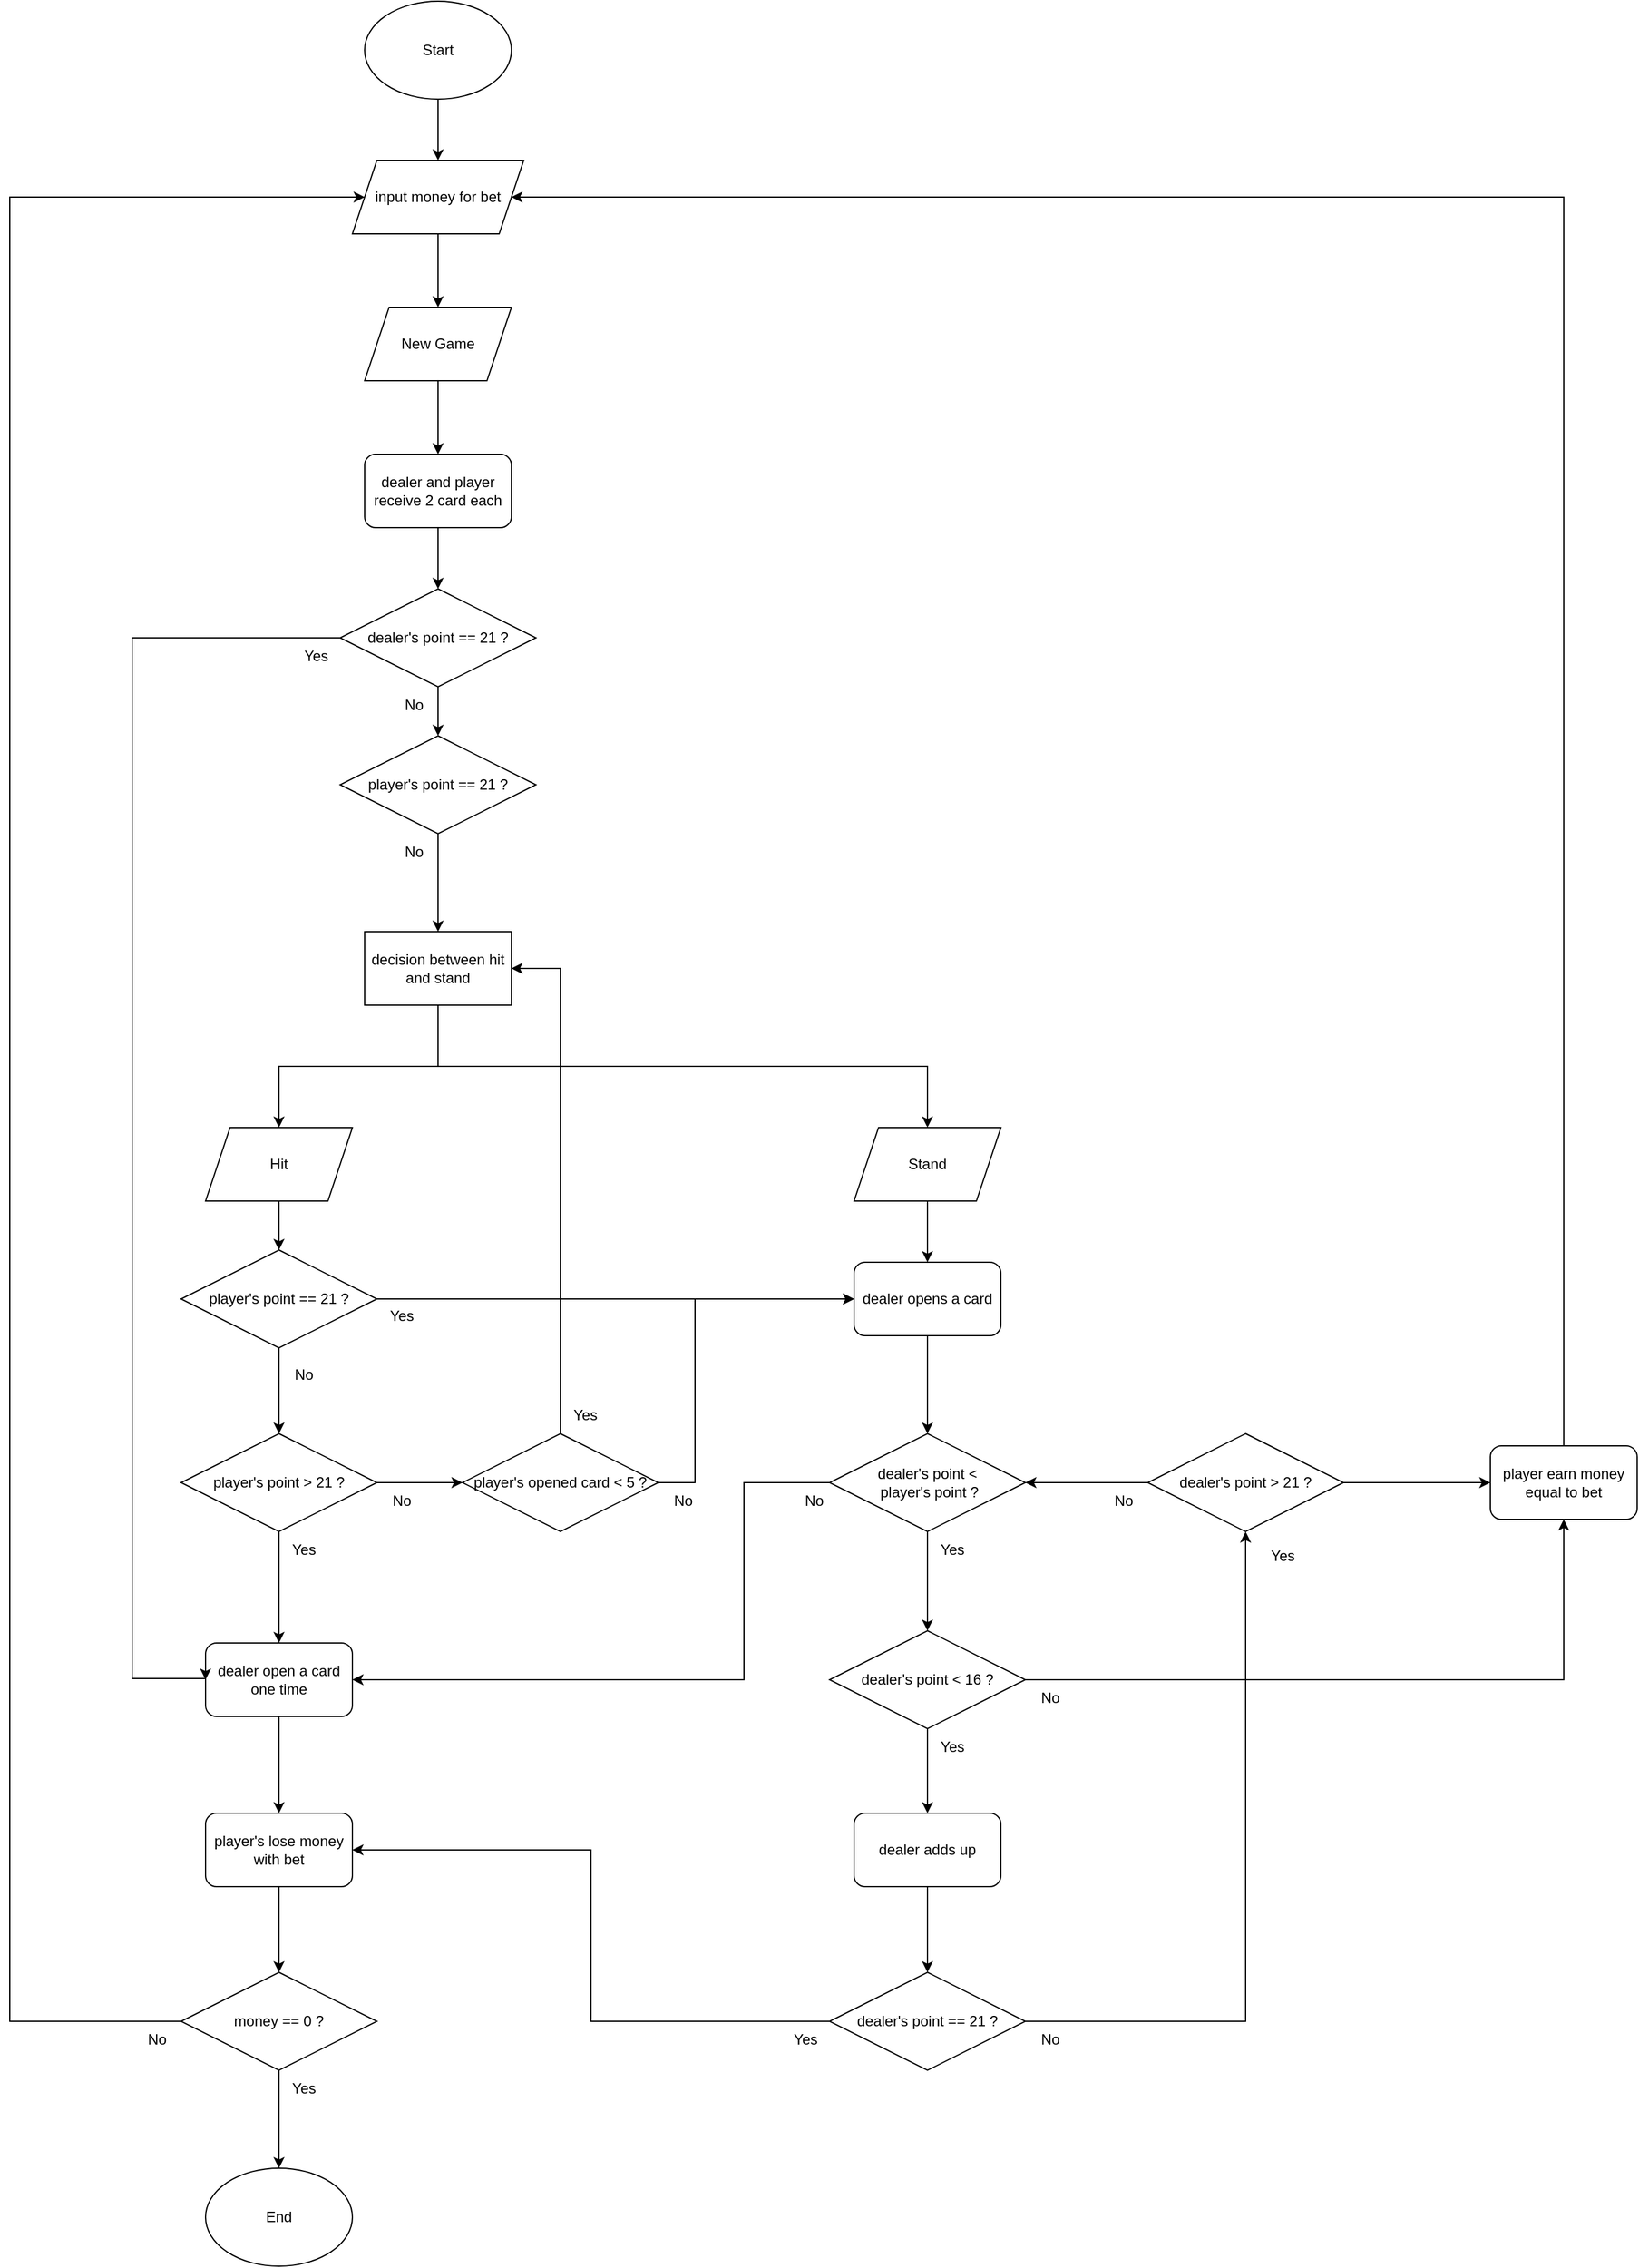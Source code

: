 <mxfile version="20.0.4" type="github">
  <diagram id="C5RBs43oDa-KdzZeNtuy" name="Page-1">
    <mxGraphModel dx="996" dy="646" grid="1" gridSize="10" guides="1" tooltips="1" connect="1" arrows="1" fold="1" page="1" pageScale="1" pageWidth="827" pageHeight="1169" math="0" shadow="0">
      <root>
        <mxCell id="WIyWlLk6GJQsqaUBKTNV-0" />
        <mxCell id="WIyWlLk6GJQsqaUBKTNV-1" parent="WIyWlLk6GJQsqaUBKTNV-0" />
        <mxCell id="fPJMce4Pu3zrgGMbKLOY-17" style="edgeStyle=orthogonalEdgeStyle;rounded=0;orthogonalLoop=1;jettySize=auto;html=1;entryX=0.5;entryY=0;entryDx=0;entryDy=0;" parent="WIyWlLk6GJQsqaUBKTNV-1" source="fPJMce4Pu3zrgGMbKLOY-0" target="fPJMce4Pu3zrgGMbKLOY-3" edge="1">
          <mxGeometry relative="1" as="geometry" />
        </mxCell>
        <mxCell id="fPJMce4Pu3zrgGMbKLOY-0" value="Start" style="ellipse;whiteSpace=wrap;html=1;" parent="WIyWlLk6GJQsqaUBKTNV-1" vertex="1">
          <mxGeometry x="450" y="90" width="120" height="80" as="geometry" />
        </mxCell>
        <mxCell id="fPJMce4Pu3zrgGMbKLOY-19" value="" style="edgeStyle=orthogonalEdgeStyle;rounded=0;orthogonalLoop=1;jettySize=auto;html=1;" parent="WIyWlLk6GJQsqaUBKTNV-1" source="fPJMce4Pu3zrgGMbKLOY-2" target="fPJMce4Pu3zrgGMbKLOY-4" edge="1">
          <mxGeometry relative="1" as="geometry" />
        </mxCell>
        <mxCell id="fPJMce4Pu3zrgGMbKLOY-2" value="New Game" style="shape=parallelogram;perimeter=parallelogramPerimeter;whiteSpace=wrap;html=1;fixedSize=1;" parent="WIyWlLk6GJQsqaUBKTNV-1" vertex="1">
          <mxGeometry x="450" y="340" width="120" height="60" as="geometry" />
        </mxCell>
        <mxCell id="fPJMce4Pu3zrgGMbKLOY-18" value="" style="edgeStyle=orthogonalEdgeStyle;rounded=0;orthogonalLoop=1;jettySize=auto;html=1;" parent="WIyWlLk6GJQsqaUBKTNV-1" source="fPJMce4Pu3zrgGMbKLOY-3" target="fPJMce4Pu3zrgGMbKLOY-2" edge="1">
          <mxGeometry relative="1" as="geometry" />
        </mxCell>
        <mxCell id="fPJMce4Pu3zrgGMbKLOY-3" value="input money for bet" style="shape=parallelogram;perimeter=parallelogramPerimeter;whiteSpace=wrap;html=1;fixedSize=1;" parent="WIyWlLk6GJQsqaUBKTNV-1" vertex="1">
          <mxGeometry x="440" y="220" width="140" height="60" as="geometry" />
        </mxCell>
        <mxCell id="lG8f7ObgaEjujp3fbRvp-18" value="" style="edgeStyle=orthogonalEdgeStyle;rounded=0;orthogonalLoop=1;jettySize=auto;html=1;" edge="1" parent="WIyWlLk6GJQsqaUBKTNV-1" source="fPJMce4Pu3zrgGMbKLOY-4" target="lG8f7ObgaEjujp3fbRvp-11">
          <mxGeometry relative="1" as="geometry" />
        </mxCell>
        <mxCell id="fPJMce4Pu3zrgGMbKLOY-4" value="dealer and player receive 2 card each" style="rounded=1;whiteSpace=wrap;html=1;" parent="WIyWlLk6GJQsqaUBKTNV-1" vertex="1">
          <mxGeometry x="450" y="460" width="120" height="60" as="geometry" />
        </mxCell>
        <mxCell id="fPJMce4Pu3zrgGMbKLOY-22" value="" style="edgeStyle=orthogonalEdgeStyle;rounded=0;orthogonalLoop=1;jettySize=auto;html=1;" parent="WIyWlLk6GJQsqaUBKTNV-1" source="fPJMce4Pu3zrgGMbKLOY-5" target="fPJMce4Pu3zrgGMbKLOY-8" edge="1">
          <mxGeometry relative="1" as="geometry" />
        </mxCell>
        <mxCell id="fPJMce4Pu3zrgGMbKLOY-5" value="Hit" style="shape=parallelogram;perimeter=parallelogramPerimeter;whiteSpace=wrap;html=1;fixedSize=1;" parent="WIyWlLk6GJQsqaUBKTNV-1" vertex="1">
          <mxGeometry x="320" y="1010" width="120" height="60" as="geometry" />
        </mxCell>
        <mxCell id="lG8f7ObgaEjujp3fbRvp-3" style="edgeStyle=orthogonalEdgeStyle;rounded=0;orthogonalLoop=1;jettySize=auto;html=1;entryX=0.5;entryY=0;entryDx=0;entryDy=0;" edge="1" parent="WIyWlLk6GJQsqaUBKTNV-1" source="fPJMce4Pu3zrgGMbKLOY-6" target="fPJMce4Pu3zrgGMbKLOY-35">
          <mxGeometry relative="1" as="geometry" />
        </mxCell>
        <mxCell id="fPJMce4Pu3zrgGMbKLOY-6" value="Stand" style="shape=parallelogram;perimeter=parallelogramPerimeter;whiteSpace=wrap;html=1;fixedSize=1;" parent="WIyWlLk6GJQsqaUBKTNV-1" vertex="1">
          <mxGeometry x="850" y="1010" width="120" height="60" as="geometry" />
        </mxCell>
        <mxCell id="lG8f7ObgaEjujp3fbRvp-5" value="" style="edgeStyle=orthogonalEdgeStyle;rounded=0;orthogonalLoop=1;jettySize=auto;html=1;" edge="1" parent="WIyWlLk6GJQsqaUBKTNV-1" source="fPJMce4Pu3zrgGMbKLOY-7" target="lG8f7ObgaEjujp3fbRvp-4">
          <mxGeometry relative="1" as="geometry" />
        </mxCell>
        <mxCell id="lG8f7ObgaEjujp3fbRvp-118" value="" style="edgeStyle=orthogonalEdgeStyle;rounded=0;orthogonalLoop=1;jettySize=auto;html=1;" edge="1" parent="WIyWlLk6GJQsqaUBKTNV-1" source="fPJMce4Pu3zrgGMbKLOY-7" target="lG8f7ObgaEjujp3fbRvp-114">
          <mxGeometry relative="1" as="geometry" />
        </mxCell>
        <mxCell id="fPJMce4Pu3zrgGMbKLOY-7" value="player&#39;s point &amp;gt; 21 ?" style="rhombus;whiteSpace=wrap;html=1;" parent="WIyWlLk6GJQsqaUBKTNV-1" vertex="1">
          <mxGeometry x="300" y="1260" width="160" height="80" as="geometry" />
        </mxCell>
        <mxCell id="fPJMce4Pu3zrgGMbKLOY-26" value="" style="edgeStyle=orthogonalEdgeStyle;rounded=0;orthogonalLoop=1;jettySize=auto;html=1;" parent="WIyWlLk6GJQsqaUBKTNV-1" source="fPJMce4Pu3zrgGMbKLOY-8" target="fPJMce4Pu3zrgGMbKLOY-7" edge="1">
          <mxGeometry relative="1" as="geometry" />
        </mxCell>
        <mxCell id="lG8f7ObgaEjujp3fbRvp-96" style="edgeStyle=orthogonalEdgeStyle;rounded=0;orthogonalLoop=1;jettySize=auto;html=1;entryX=0;entryY=0.5;entryDx=0;entryDy=0;" edge="1" parent="WIyWlLk6GJQsqaUBKTNV-1" source="fPJMce4Pu3zrgGMbKLOY-8" target="fPJMce4Pu3zrgGMbKLOY-35">
          <mxGeometry relative="1" as="geometry" />
        </mxCell>
        <mxCell id="fPJMce4Pu3zrgGMbKLOY-8" value="player&#39;s point == 21 ?" style="rhombus;whiteSpace=wrap;html=1;" parent="WIyWlLk6GJQsqaUBKTNV-1" vertex="1">
          <mxGeometry x="300" y="1110" width="160" height="80" as="geometry" />
        </mxCell>
        <mxCell id="lG8f7ObgaEjujp3fbRvp-112" value="" style="edgeStyle=orthogonalEdgeStyle;rounded=0;orthogonalLoop=1;jettySize=auto;html=1;" edge="1" parent="WIyWlLk6GJQsqaUBKTNV-1" source="fPJMce4Pu3zrgGMbKLOY-10" target="lG8f7ObgaEjujp3fbRvp-46">
          <mxGeometry relative="1" as="geometry" />
        </mxCell>
        <mxCell id="lG8f7ObgaEjujp3fbRvp-127" style="edgeStyle=orthogonalEdgeStyle;rounded=0;orthogonalLoop=1;jettySize=auto;html=1;entryX=0;entryY=0.5;entryDx=0;entryDy=0;" edge="1" parent="WIyWlLk6GJQsqaUBKTNV-1" source="fPJMce4Pu3zrgGMbKLOY-10" target="lG8f7ObgaEjujp3fbRvp-60">
          <mxGeometry relative="1" as="geometry" />
        </mxCell>
        <mxCell id="fPJMce4Pu3zrgGMbKLOY-10" value="dealer&#39;s point &amp;gt; 21 ?" style="rhombus;whiteSpace=wrap;html=1;" parent="WIyWlLk6GJQsqaUBKTNV-1" vertex="1">
          <mxGeometry x="1090" y="1260" width="160" height="80" as="geometry" />
        </mxCell>
        <mxCell id="lG8f7ObgaEjujp3fbRvp-104" value="" style="edgeStyle=orthogonalEdgeStyle;rounded=0;orthogonalLoop=1;jettySize=auto;html=1;" edge="1" parent="WIyWlLk6GJQsqaUBKTNV-1" source="fPJMce4Pu3zrgGMbKLOY-11" target="lG8f7ObgaEjujp3fbRvp-80">
          <mxGeometry relative="1" as="geometry" />
        </mxCell>
        <mxCell id="fPJMce4Pu3zrgGMbKLOY-11" value="dealer adds up" style="rounded=1;whiteSpace=wrap;html=1;" parent="WIyWlLk6GJQsqaUBKTNV-1" vertex="1">
          <mxGeometry x="850" y="1570" width="120" height="60" as="geometry" />
        </mxCell>
        <mxCell id="lG8f7ObgaEjujp3fbRvp-50" value="" style="edgeStyle=orthogonalEdgeStyle;rounded=0;orthogonalLoop=1;jettySize=auto;html=1;" edge="1" parent="WIyWlLk6GJQsqaUBKTNV-1" source="fPJMce4Pu3zrgGMbKLOY-13" target="fPJMce4Pu3zrgGMbKLOY-11">
          <mxGeometry relative="1" as="geometry" />
        </mxCell>
        <mxCell id="lG8f7ObgaEjujp3fbRvp-126" style="edgeStyle=orthogonalEdgeStyle;rounded=0;orthogonalLoop=1;jettySize=auto;html=1;entryX=0.5;entryY=1;entryDx=0;entryDy=0;" edge="1" parent="WIyWlLk6GJQsqaUBKTNV-1" source="fPJMce4Pu3zrgGMbKLOY-13" target="lG8f7ObgaEjujp3fbRvp-60">
          <mxGeometry relative="1" as="geometry">
            <mxPoint x="1390" y="1380" as="targetPoint" />
          </mxGeometry>
        </mxCell>
        <mxCell id="fPJMce4Pu3zrgGMbKLOY-13" value="dealer&#39;s point &amp;lt;&amp;nbsp;16 ?" style="rhombus;whiteSpace=wrap;html=1;" parent="WIyWlLk6GJQsqaUBKTNV-1" vertex="1">
          <mxGeometry x="830" y="1421" width="160" height="80" as="geometry" />
        </mxCell>
        <mxCell id="fPJMce4Pu3zrgGMbKLOY-25" value="No" style="text;html=1;align=center;verticalAlign=middle;resizable=0;points=[];autosize=1;strokeColor=none;fillColor=none;" parent="WIyWlLk6GJQsqaUBKTNV-1" vertex="1">
          <mxGeometry x="380" y="1197" width="40" height="30" as="geometry" />
        </mxCell>
        <mxCell id="fPJMce4Pu3zrgGMbKLOY-31" style="edgeStyle=orthogonalEdgeStyle;rounded=0;orthogonalLoop=1;jettySize=auto;html=1;entryX=0.5;entryY=0;entryDx=0;entryDy=0;exitX=0.5;exitY=1;exitDx=0;exitDy=0;" parent="WIyWlLk6GJQsqaUBKTNV-1" source="fPJMce4Pu3zrgGMbKLOY-29" target="fPJMce4Pu3zrgGMbKLOY-5" edge="1">
          <mxGeometry relative="1" as="geometry" />
        </mxCell>
        <mxCell id="fPJMce4Pu3zrgGMbKLOY-32" style="edgeStyle=orthogonalEdgeStyle;rounded=0;orthogonalLoop=1;jettySize=auto;html=1;entryX=0.5;entryY=0;entryDx=0;entryDy=0;exitX=0.5;exitY=1;exitDx=0;exitDy=0;" parent="WIyWlLk6GJQsqaUBKTNV-1" source="fPJMce4Pu3zrgGMbKLOY-29" target="fPJMce4Pu3zrgGMbKLOY-6" edge="1">
          <mxGeometry relative="1" as="geometry" />
        </mxCell>
        <mxCell id="fPJMce4Pu3zrgGMbKLOY-29" value="decision between hit and stand" style="rounded=0;whiteSpace=wrap;html=1;" parent="WIyWlLk6GJQsqaUBKTNV-1" vertex="1">
          <mxGeometry x="450" y="850" width="120" height="60" as="geometry" />
        </mxCell>
        <mxCell id="lG8f7ObgaEjujp3fbRvp-47" value="" style="edgeStyle=orthogonalEdgeStyle;rounded=0;orthogonalLoop=1;jettySize=auto;html=1;" edge="1" parent="WIyWlLk6GJQsqaUBKTNV-1" source="fPJMce4Pu3zrgGMbKLOY-35" target="lG8f7ObgaEjujp3fbRvp-46">
          <mxGeometry relative="1" as="geometry" />
        </mxCell>
        <mxCell id="fPJMce4Pu3zrgGMbKLOY-35" value="dealer opens a card" style="rounded=1;whiteSpace=wrap;html=1;" parent="WIyWlLk6GJQsqaUBKTNV-1" vertex="1">
          <mxGeometry x="850" y="1120" width="120" height="60" as="geometry" />
        </mxCell>
        <mxCell id="lG8f7ObgaEjujp3fbRvp-36" value="" style="edgeStyle=orthogonalEdgeStyle;rounded=0;orthogonalLoop=1;jettySize=auto;html=1;" edge="1" parent="WIyWlLk6GJQsqaUBKTNV-1" source="lG8f7ObgaEjujp3fbRvp-4" target="lG8f7ObgaEjujp3fbRvp-8">
          <mxGeometry relative="1" as="geometry" />
        </mxCell>
        <mxCell id="lG8f7ObgaEjujp3fbRvp-4" value="dealer open a card one time" style="rounded=1;whiteSpace=wrap;html=1;" vertex="1" parent="WIyWlLk6GJQsqaUBKTNV-1">
          <mxGeometry x="320" y="1431" width="120" height="60" as="geometry" />
        </mxCell>
        <mxCell id="lG8f7ObgaEjujp3fbRvp-6" value="End" style="ellipse;whiteSpace=wrap;html=1;" vertex="1" parent="WIyWlLk6GJQsqaUBKTNV-1">
          <mxGeometry x="320" y="1860" width="120" height="80" as="geometry" />
        </mxCell>
        <mxCell id="lG8f7ObgaEjujp3fbRvp-40" value="" style="edgeStyle=orthogonalEdgeStyle;rounded=0;orthogonalLoop=1;jettySize=auto;html=1;" edge="1" parent="WIyWlLk6GJQsqaUBKTNV-1" source="lG8f7ObgaEjujp3fbRvp-7" target="lG8f7ObgaEjujp3fbRvp-6">
          <mxGeometry relative="1" as="geometry" />
        </mxCell>
        <mxCell id="lG8f7ObgaEjujp3fbRvp-42" style="edgeStyle=orthogonalEdgeStyle;rounded=0;orthogonalLoop=1;jettySize=auto;html=1;entryX=0;entryY=0.5;entryDx=0;entryDy=0;" edge="1" parent="WIyWlLk6GJQsqaUBKTNV-1" source="lG8f7ObgaEjujp3fbRvp-7" target="fPJMce4Pu3zrgGMbKLOY-3">
          <mxGeometry relative="1" as="geometry">
            <mxPoint x="10" y="370" as="targetPoint" />
            <Array as="points">
              <mxPoint x="160" y="1740" />
              <mxPoint x="160" y="250" />
            </Array>
          </mxGeometry>
        </mxCell>
        <mxCell id="lG8f7ObgaEjujp3fbRvp-7" value="money == 0 ?" style="rhombus;whiteSpace=wrap;html=1;" vertex="1" parent="WIyWlLk6GJQsqaUBKTNV-1">
          <mxGeometry x="300" y="1700" width="160" height="80" as="geometry" />
        </mxCell>
        <mxCell id="lG8f7ObgaEjujp3fbRvp-37" value="" style="edgeStyle=orthogonalEdgeStyle;rounded=0;orthogonalLoop=1;jettySize=auto;html=1;" edge="1" parent="WIyWlLk6GJQsqaUBKTNV-1" source="lG8f7ObgaEjujp3fbRvp-8" target="lG8f7ObgaEjujp3fbRvp-7">
          <mxGeometry relative="1" as="geometry" />
        </mxCell>
        <mxCell id="lG8f7ObgaEjujp3fbRvp-8" value="player&#39;s lose money with bet" style="rounded=1;whiteSpace=wrap;html=1;" vertex="1" parent="WIyWlLk6GJQsqaUBKTNV-1">
          <mxGeometry x="320" y="1570" width="120" height="60" as="geometry" />
        </mxCell>
        <mxCell id="lG8f7ObgaEjujp3fbRvp-16" style="edgeStyle=orthogonalEdgeStyle;rounded=0;orthogonalLoop=1;jettySize=auto;html=1;entryX=0;entryY=0.5;entryDx=0;entryDy=0;" edge="1" parent="WIyWlLk6GJQsqaUBKTNV-1" source="lG8f7ObgaEjujp3fbRvp-11" target="lG8f7ObgaEjujp3fbRvp-4">
          <mxGeometry relative="1" as="geometry">
            <mxPoint x="230" y="1350" as="targetPoint" />
            <Array as="points">
              <mxPoint x="260" y="610" />
              <mxPoint x="260" y="1460" />
              <mxPoint x="320" y="1460" />
            </Array>
          </mxGeometry>
        </mxCell>
        <mxCell id="lG8f7ObgaEjujp3fbRvp-19" value="" style="edgeStyle=orthogonalEdgeStyle;rounded=0;orthogonalLoop=1;jettySize=auto;html=1;" edge="1" parent="WIyWlLk6GJQsqaUBKTNV-1" source="lG8f7ObgaEjujp3fbRvp-11" target="lG8f7ObgaEjujp3fbRvp-13">
          <mxGeometry relative="1" as="geometry" />
        </mxCell>
        <mxCell id="lG8f7ObgaEjujp3fbRvp-11" value="dealer&#39;s point == 21 ?" style="rhombus;whiteSpace=wrap;html=1;" vertex="1" parent="WIyWlLk6GJQsqaUBKTNV-1">
          <mxGeometry x="430" y="570" width="160" height="80" as="geometry" />
        </mxCell>
        <mxCell id="lG8f7ObgaEjujp3fbRvp-22" value="" style="edgeStyle=orthogonalEdgeStyle;rounded=0;orthogonalLoop=1;jettySize=auto;html=1;" edge="1" parent="WIyWlLk6GJQsqaUBKTNV-1" source="lG8f7ObgaEjujp3fbRvp-13" target="fPJMce4Pu3zrgGMbKLOY-29">
          <mxGeometry relative="1" as="geometry" />
        </mxCell>
        <mxCell id="lG8f7ObgaEjujp3fbRvp-13" value="player&#39;s point == 21 ?" style="rhombus;whiteSpace=wrap;html=1;" vertex="1" parent="WIyWlLk6GJQsqaUBKTNV-1">
          <mxGeometry x="430" y="690" width="160" height="80" as="geometry" />
        </mxCell>
        <mxCell id="lG8f7ObgaEjujp3fbRvp-31" value="Yes" style="text;html=1;align=center;verticalAlign=middle;resizable=0;points=[];autosize=1;strokeColor=none;fillColor=none;" vertex="1" parent="WIyWlLk6GJQsqaUBKTNV-1">
          <mxGeometry x="390" y="610" width="40" height="30" as="geometry" />
        </mxCell>
        <mxCell id="lG8f7ObgaEjujp3fbRvp-33" value="No" style="text;html=1;align=center;verticalAlign=middle;resizable=0;points=[];autosize=1;strokeColor=none;fillColor=none;" vertex="1" parent="WIyWlLk6GJQsqaUBKTNV-1">
          <mxGeometry x="470" y="770" width="40" height="30" as="geometry" />
        </mxCell>
        <mxCell id="lG8f7ObgaEjujp3fbRvp-34" value="No" style="text;html=1;align=center;verticalAlign=middle;resizable=0;points=[];autosize=1;strokeColor=none;fillColor=none;" vertex="1" parent="WIyWlLk6GJQsqaUBKTNV-1">
          <mxGeometry x="470" y="650" width="40" height="30" as="geometry" />
        </mxCell>
        <mxCell id="lG8f7ObgaEjujp3fbRvp-35" value="Yes" style="text;html=1;align=center;verticalAlign=middle;resizable=0;points=[];autosize=1;strokeColor=none;fillColor=none;" vertex="1" parent="WIyWlLk6GJQsqaUBKTNV-1">
          <mxGeometry x="380" y="1340" width="40" height="30" as="geometry" />
        </mxCell>
        <mxCell id="fPJMce4Pu3zrgGMbKLOY-34" value="No" style="text;html=1;align=center;verticalAlign=middle;resizable=0;points=[];autosize=1;strokeColor=none;fillColor=none;" parent="WIyWlLk6GJQsqaUBKTNV-1" vertex="1">
          <mxGeometry x="460" y="1300" width="40" height="30" as="geometry" />
        </mxCell>
        <mxCell id="lG8f7ObgaEjujp3fbRvp-43" value="No" style="text;html=1;align=center;verticalAlign=middle;resizable=0;points=[];autosize=1;strokeColor=none;fillColor=none;" vertex="1" parent="WIyWlLk6GJQsqaUBKTNV-1">
          <mxGeometry x="260" y="1740" width="40" height="30" as="geometry" />
        </mxCell>
        <mxCell id="lG8f7ObgaEjujp3fbRvp-44" value="Yes" style="text;html=1;align=center;verticalAlign=middle;resizable=0;points=[];autosize=1;strokeColor=none;fillColor=none;" vertex="1" parent="WIyWlLk6GJQsqaUBKTNV-1">
          <mxGeometry x="380" y="1780" width="40" height="30" as="geometry" />
        </mxCell>
        <mxCell id="lG8f7ObgaEjujp3fbRvp-49" value="" style="edgeStyle=orthogonalEdgeStyle;rounded=0;orthogonalLoop=1;jettySize=auto;html=1;" edge="1" parent="WIyWlLk6GJQsqaUBKTNV-1" source="lG8f7ObgaEjujp3fbRvp-46" target="fPJMce4Pu3zrgGMbKLOY-13">
          <mxGeometry relative="1" as="geometry" />
        </mxCell>
        <mxCell id="lG8f7ObgaEjujp3fbRvp-113" style="edgeStyle=orthogonalEdgeStyle;rounded=0;orthogonalLoop=1;jettySize=auto;html=1;entryX=1;entryY=0.5;entryDx=0;entryDy=0;" edge="1" parent="WIyWlLk6GJQsqaUBKTNV-1" source="lG8f7ObgaEjujp3fbRvp-46" target="lG8f7ObgaEjujp3fbRvp-4">
          <mxGeometry relative="1" as="geometry">
            <Array as="points">
              <mxPoint x="760" y="1300" />
              <mxPoint x="760" y="1461" />
            </Array>
          </mxGeometry>
        </mxCell>
        <mxCell id="lG8f7ObgaEjujp3fbRvp-46" value="dealer&#39;s point &amp;lt;&lt;br&gt;&amp;nbsp;player&#39;s point ?" style="rhombus;whiteSpace=wrap;html=1;" vertex="1" parent="WIyWlLk6GJQsqaUBKTNV-1">
          <mxGeometry x="830" y="1260" width="160" height="80" as="geometry" />
        </mxCell>
        <mxCell id="lG8f7ObgaEjujp3fbRvp-51" value="No" style="text;html=1;align=center;verticalAlign=middle;resizable=0;points=[];autosize=1;strokeColor=none;fillColor=none;" vertex="1" parent="WIyWlLk6GJQsqaUBKTNV-1">
          <mxGeometry x="797" y="1300" width="40" height="30" as="geometry" />
        </mxCell>
        <mxCell id="lG8f7ObgaEjujp3fbRvp-52" value="Yes" style="text;html=1;align=center;verticalAlign=middle;resizable=0;points=[];autosize=1;strokeColor=none;fillColor=none;" vertex="1" parent="WIyWlLk6GJQsqaUBKTNV-1">
          <mxGeometry x="910" y="1340" width="40" height="30" as="geometry" />
        </mxCell>
        <mxCell id="lG8f7ObgaEjujp3fbRvp-53" value="Yes" style="text;html=1;align=center;verticalAlign=middle;resizable=0;points=[];autosize=1;strokeColor=none;fillColor=none;" vertex="1" parent="WIyWlLk6GJQsqaUBKTNV-1">
          <mxGeometry x="910" y="1501" width="40" height="30" as="geometry" />
        </mxCell>
        <mxCell id="lG8f7ObgaEjujp3fbRvp-129" style="edgeStyle=orthogonalEdgeStyle;rounded=0;orthogonalLoop=1;jettySize=auto;html=1;entryX=1;entryY=0.5;entryDx=0;entryDy=0;" edge="1" parent="WIyWlLk6GJQsqaUBKTNV-1" source="lG8f7ObgaEjujp3fbRvp-60" target="fPJMce4Pu3zrgGMbKLOY-3">
          <mxGeometry relative="1" as="geometry">
            <mxPoint x="950" y="710" as="targetPoint" />
            <Array as="points">
              <mxPoint x="1430" y="250" />
            </Array>
          </mxGeometry>
        </mxCell>
        <mxCell id="lG8f7ObgaEjujp3fbRvp-60" value="player earn money equal to bet" style="rounded=1;whiteSpace=wrap;html=1;" vertex="1" parent="WIyWlLk6GJQsqaUBKTNV-1">
          <mxGeometry x="1370" y="1270" width="120" height="60" as="geometry" />
        </mxCell>
        <mxCell id="lG8f7ObgaEjujp3fbRvp-87" style="edgeStyle=orthogonalEdgeStyle;rounded=0;orthogonalLoop=1;jettySize=auto;html=1;entryX=0.5;entryY=1;entryDx=0;entryDy=0;" edge="1" parent="WIyWlLk6GJQsqaUBKTNV-1" source="lG8f7ObgaEjujp3fbRvp-74">
          <mxGeometry relative="1" as="geometry">
            <mxPoint x="241" y="390" as="targetPoint" />
          </mxGeometry>
        </mxCell>
        <mxCell id="lG8f7ObgaEjujp3fbRvp-100" style="edgeStyle=orthogonalEdgeStyle;rounded=0;orthogonalLoop=1;jettySize=auto;html=1;entryX=1;entryY=0.5;entryDx=0;entryDy=0;" edge="1" parent="WIyWlLk6GJQsqaUBKTNV-1" source="lG8f7ObgaEjujp3fbRvp-80" target="lG8f7ObgaEjujp3fbRvp-8">
          <mxGeometry relative="1" as="geometry" />
        </mxCell>
        <mxCell id="lG8f7ObgaEjujp3fbRvp-106" style="edgeStyle=orthogonalEdgeStyle;rounded=0;orthogonalLoop=1;jettySize=auto;html=1;entryX=0.5;entryY=1;entryDx=0;entryDy=0;" edge="1" parent="WIyWlLk6GJQsqaUBKTNV-1" source="lG8f7ObgaEjujp3fbRvp-80" target="fPJMce4Pu3zrgGMbKLOY-10">
          <mxGeometry relative="1" as="geometry" />
        </mxCell>
        <mxCell id="lG8f7ObgaEjujp3fbRvp-80" value="dealer&#39;s point == 21 ?" style="rhombus;whiteSpace=wrap;html=1;" vertex="1" parent="WIyWlLk6GJQsqaUBKTNV-1">
          <mxGeometry x="830" y="1700" width="160" height="80" as="geometry" />
        </mxCell>
        <mxCell id="lG8f7ObgaEjujp3fbRvp-97" value="Yes" style="text;html=1;align=center;verticalAlign=middle;resizable=0;points=[];autosize=1;strokeColor=none;fillColor=none;" vertex="1" parent="WIyWlLk6GJQsqaUBKTNV-1">
          <mxGeometry x="460" y="1149" width="40" height="30" as="geometry" />
        </mxCell>
        <mxCell id="lG8f7ObgaEjujp3fbRvp-102" value="Yes" style="text;html=1;align=center;verticalAlign=middle;resizable=0;points=[];autosize=1;strokeColor=none;fillColor=none;" vertex="1" parent="WIyWlLk6GJQsqaUBKTNV-1">
          <mxGeometry x="790" y="1740" width="40" height="30" as="geometry" />
        </mxCell>
        <mxCell id="lG8f7ObgaEjujp3fbRvp-109" value="No" style="text;html=1;align=center;verticalAlign=middle;resizable=0;points=[];autosize=1;strokeColor=none;fillColor=none;" vertex="1" parent="WIyWlLk6GJQsqaUBKTNV-1">
          <mxGeometry x="990" y="1740" width="40" height="30" as="geometry" />
        </mxCell>
        <mxCell id="lG8f7ObgaEjujp3fbRvp-111" value="No" style="text;html=1;align=center;verticalAlign=middle;resizable=0;points=[];autosize=1;strokeColor=none;fillColor=none;" vertex="1" parent="WIyWlLk6GJQsqaUBKTNV-1">
          <mxGeometry x="1050" y="1300" width="40" height="30" as="geometry" />
        </mxCell>
        <mxCell id="lG8f7ObgaEjujp3fbRvp-120" style="edgeStyle=orthogonalEdgeStyle;rounded=0;orthogonalLoop=1;jettySize=auto;html=1;entryX=0;entryY=0.5;entryDx=0;entryDy=0;" edge="1" parent="WIyWlLk6GJQsqaUBKTNV-1" source="lG8f7ObgaEjujp3fbRvp-114" target="fPJMce4Pu3zrgGMbKLOY-35">
          <mxGeometry relative="1" as="geometry">
            <mxPoint x="740" y="1180" as="targetPoint" />
            <Array as="points">
              <mxPoint x="720" y="1300" />
              <mxPoint x="720" y="1150" />
            </Array>
          </mxGeometry>
        </mxCell>
        <mxCell id="lG8f7ObgaEjujp3fbRvp-121" style="edgeStyle=orthogonalEdgeStyle;rounded=0;orthogonalLoop=1;jettySize=auto;html=1;entryX=1;entryY=0.5;entryDx=0;entryDy=0;" edge="1" parent="WIyWlLk6GJQsqaUBKTNV-1" source="lG8f7ObgaEjujp3fbRvp-114" target="fPJMce4Pu3zrgGMbKLOY-29">
          <mxGeometry relative="1" as="geometry">
            <mxPoint x="630.0" y="880.0" as="targetPoint" />
          </mxGeometry>
        </mxCell>
        <mxCell id="lG8f7ObgaEjujp3fbRvp-114" value="player&#39;s opened card &amp;lt; 5 ?" style="rhombus;whiteSpace=wrap;html=1;" vertex="1" parent="WIyWlLk6GJQsqaUBKTNV-1">
          <mxGeometry x="530" y="1260" width="160" height="80" as="geometry" />
        </mxCell>
        <mxCell id="lG8f7ObgaEjujp3fbRvp-119" value="No" style="text;html=1;align=center;verticalAlign=middle;resizable=0;points=[];autosize=1;strokeColor=none;fillColor=none;" vertex="1" parent="WIyWlLk6GJQsqaUBKTNV-1">
          <mxGeometry x="690" y="1300" width="40" height="30" as="geometry" />
        </mxCell>
        <mxCell id="lG8f7ObgaEjujp3fbRvp-122" value="Yes" style="text;html=1;align=center;verticalAlign=middle;resizable=0;points=[];autosize=1;strokeColor=none;fillColor=none;" vertex="1" parent="WIyWlLk6GJQsqaUBKTNV-1">
          <mxGeometry x="610" y="1230" width="40" height="30" as="geometry" />
        </mxCell>
        <mxCell id="lG8f7ObgaEjujp3fbRvp-125" value="Yes" style="text;html=1;align=center;verticalAlign=middle;resizable=0;points=[];autosize=1;strokeColor=none;fillColor=none;" vertex="1" parent="WIyWlLk6GJQsqaUBKTNV-1">
          <mxGeometry x="1180" y="1345" width="40" height="30" as="geometry" />
        </mxCell>
        <mxCell id="lG8f7ObgaEjujp3fbRvp-128" value="No" style="text;html=1;align=center;verticalAlign=middle;resizable=0;points=[];autosize=1;strokeColor=none;fillColor=none;" vertex="1" parent="WIyWlLk6GJQsqaUBKTNV-1">
          <mxGeometry x="990" y="1461" width="40" height="30" as="geometry" />
        </mxCell>
      </root>
    </mxGraphModel>
  </diagram>
</mxfile>
